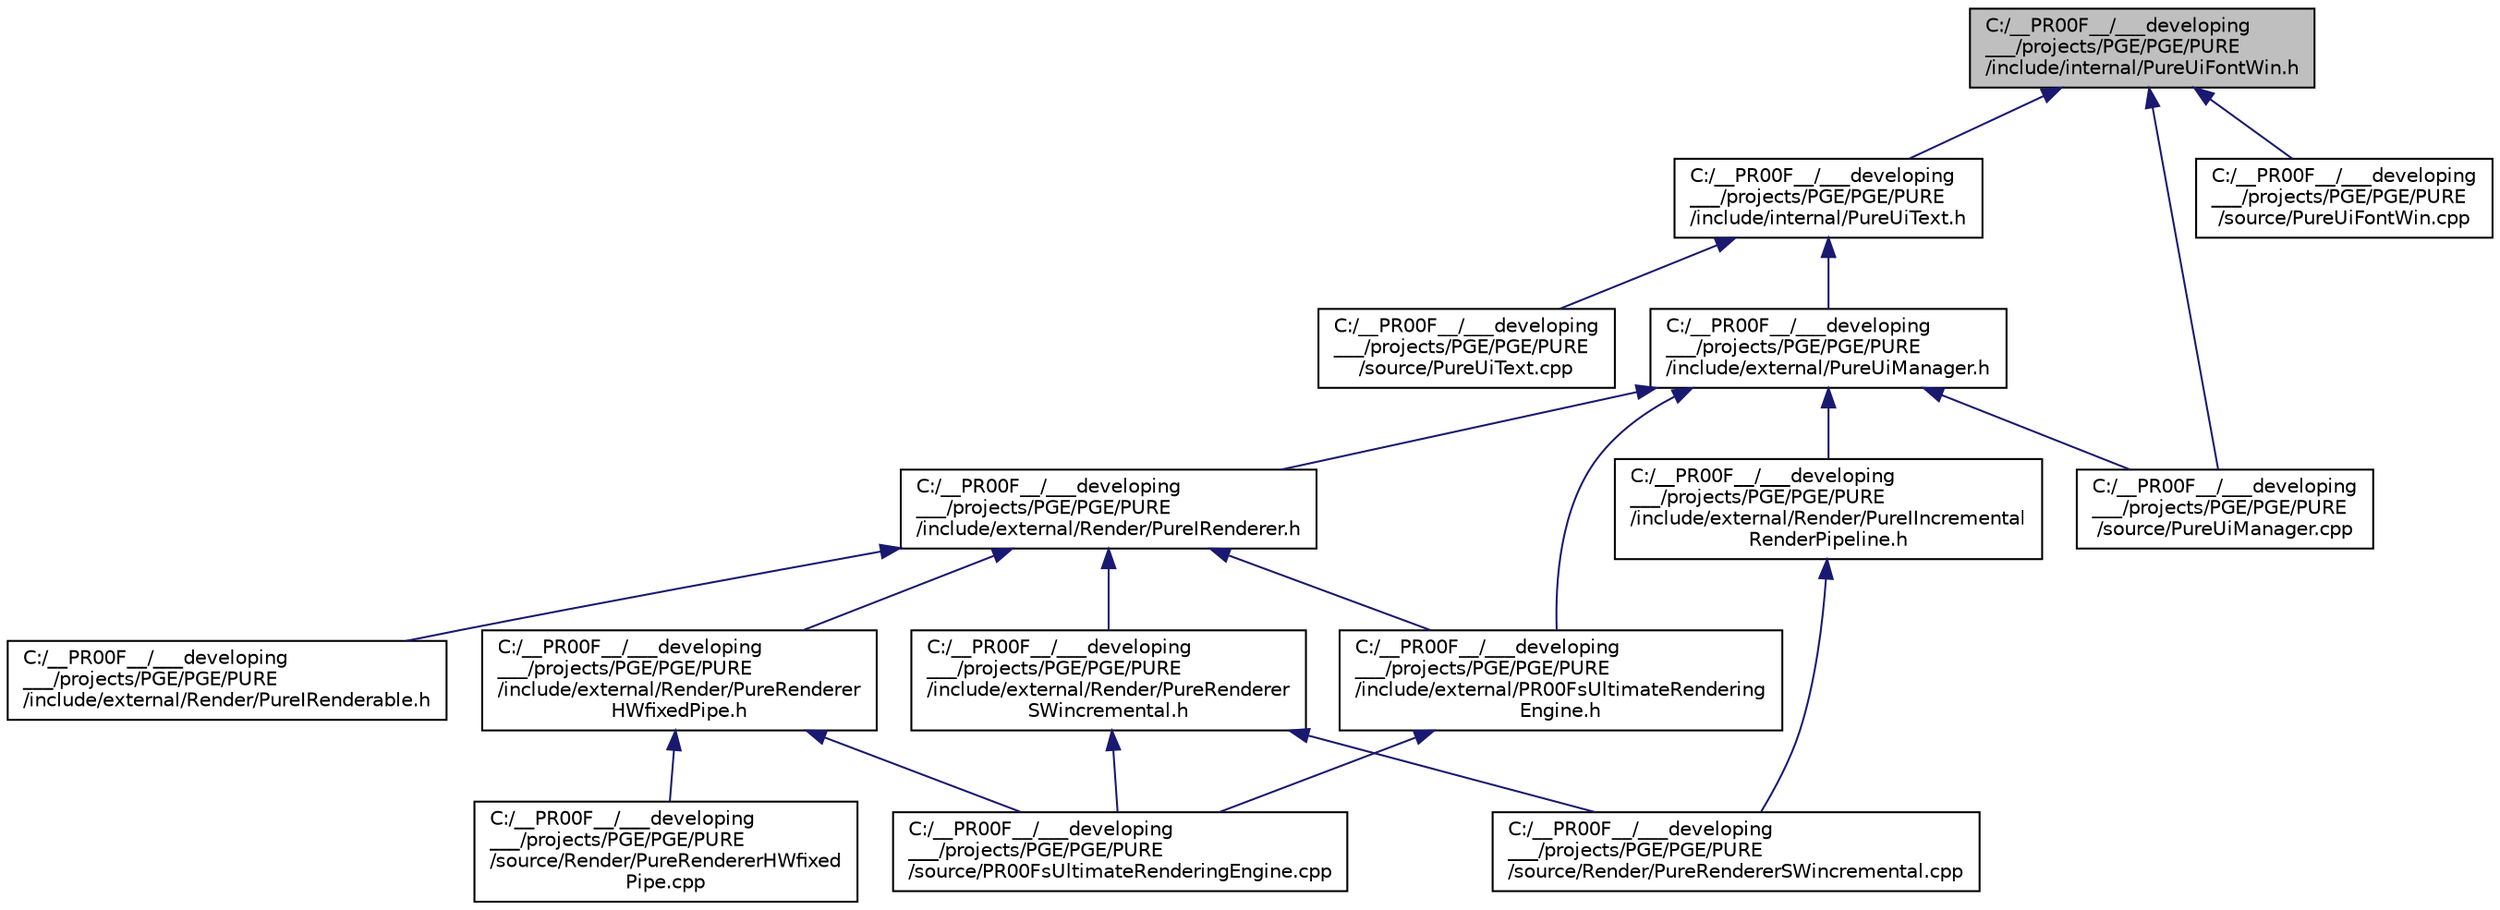 digraph "C:/__PR00F__/___developing___/projects/PGE/PGE/PURE/include/internal/PureUiFontWin.h"
{
 // LATEX_PDF_SIZE
  edge [fontname="Helvetica",fontsize="10",labelfontname="Helvetica",labelfontsize="10"];
  node [fontname="Helvetica",fontsize="10",shape=record];
  Node1 [label="C:/__PR00F__/___developing\l___/projects/PGE/PGE/PURE\l/include/internal/PureUiFontWin.h",height=0.2,width=0.4,color="black", fillcolor="grey75", style="filled", fontcolor="black",tooltip=" "];
  Node1 -> Node2 [dir="back",color="midnightblue",fontsize="10",style="solid",fontname="Helvetica"];
  Node2 [label="C:/__PR00F__/___developing\l___/projects/PGE/PGE/PURE\l/include/internal/PureUiText.h",height=0.2,width=0.4,color="black", fillcolor="white", style="filled",URL="$_pure_ui_text_8h.html",tooltip=" "];
  Node2 -> Node3 [dir="back",color="midnightblue",fontsize="10",style="solid",fontname="Helvetica"];
  Node3 [label="C:/__PR00F__/___developing\l___/projects/PGE/PGE/PURE\l/include/external/PureUiManager.h",height=0.2,width=0.4,color="black", fillcolor="white", style="filled",URL="$_pure_ui_manager_8h.html",tooltip=" "];
  Node3 -> Node4 [dir="back",color="midnightblue",fontsize="10",style="solid",fontname="Helvetica"];
  Node4 [label="C:/__PR00F__/___developing\l___/projects/PGE/PGE/PURE\l/include/external/PR00FsUltimateRendering\lEngine.h",height=0.2,width=0.4,color="black", fillcolor="white", style="filled",URL="$_p_r00_fs_ultimate_rendering_engine_8h.html",tooltip=" "];
  Node4 -> Node5 [dir="back",color="midnightblue",fontsize="10",style="solid",fontname="Helvetica"];
  Node5 [label="C:/__PR00F__/___developing\l___/projects/PGE/PGE/PURE\l/source/PR00FsUltimateRenderingEngine.cpp",height=0.2,width=0.4,color="black", fillcolor="white", style="filled",URL="$_p_r00_fs_ultimate_rendering_engine_8cpp.html",tooltip=" "];
  Node3 -> Node6 [dir="back",color="midnightblue",fontsize="10",style="solid",fontname="Helvetica"];
  Node6 [label="C:/__PR00F__/___developing\l___/projects/PGE/PGE/PURE\l/include/external/Render/PureIIncremental\lRenderPipeline.h",height=0.2,width=0.4,color="black", fillcolor="white", style="filled",URL="$_pure_i_incremental_render_pipeline_8h.html",tooltip=" "];
  Node6 -> Node7 [dir="back",color="midnightblue",fontsize="10",style="solid",fontname="Helvetica"];
  Node7 [label="C:/__PR00F__/___developing\l___/projects/PGE/PGE/PURE\l/source/Render/PureRendererSWincremental.cpp",height=0.2,width=0.4,color="black", fillcolor="white", style="filled",URL="$_pure_renderer_s_wincremental_8cpp.html",tooltip=" "];
  Node3 -> Node8 [dir="back",color="midnightblue",fontsize="10",style="solid",fontname="Helvetica"];
  Node8 [label="C:/__PR00F__/___developing\l___/projects/PGE/PGE/PURE\l/include/external/Render/PureIRenderer.h",height=0.2,width=0.4,color="black", fillcolor="white", style="filled",URL="$_pure_i_renderer_8h.html",tooltip=" "];
  Node8 -> Node4 [dir="back",color="midnightblue",fontsize="10",style="solid",fontname="Helvetica"];
  Node8 -> Node9 [dir="back",color="midnightblue",fontsize="10",style="solid",fontname="Helvetica"];
  Node9 [label="C:/__PR00F__/___developing\l___/projects/PGE/PGE/PURE\l/include/external/Render/PureIRenderable.h",height=0.2,width=0.4,color="black", fillcolor="white", style="filled",URL="$_pure_i_renderable_8h.html",tooltip=" "];
  Node8 -> Node10 [dir="back",color="midnightblue",fontsize="10",style="solid",fontname="Helvetica"];
  Node10 [label="C:/__PR00F__/___developing\l___/projects/PGE/PGE/PURE\l/include/external/Render/PureRenderer\lHWfixedPipe.h",height=0.2,width=0.4,color="black", fillcolor="white", style="filled",URL="$_pure_renderer_h_wfixed_pipe_8h.html",tooltip=" "];
  Node10 -> Node5 [dir="back",color="midnightblue",fontsize="10",style="solid",fontname="Helvetica"];
  Node10 -> Node11 [dir="back",color="midnightblue",fontsize="10",style="solid",fontname="Helvetica"];
  Node11 [label="C:/__PR00F__/___developing\l___/projects/PGE/PGE/PURE\l/source/Render/PureRendererHWfixed\lPipe.cpp",height=0.2,width=0.4,color="black", fillcolor="white", style="filled",URL="$_pure_renderer_h_wfixed_pipe_8cpp.html",tooltip=" "];
  Node8 -> Node12 [dir="back",color="midnightblue",fontsize="10",style="solid",fontname="Helvetica"];
  Node12 [label="C:/__PR00F__/___developing\l___/projects/PGE/PGE/PURE\l/include/external/Render/PureRenderer\lSWincremental.h",height=0.2,width=0.4,color="black", fillcolor="white", style="filled",URL="$_pure_renderer_s_wincremental_8h.html",tooltip=" "];
  Node12 -> Node5 [dir="back",color="midnightblue",fontsize="10",style="solid",fontname="Helvetica"];
  Node12 -> Node7 [dir="back",color="midnightblue",fontsize="10",style="solid",fontname="Helvetica"];
  Node3 -> Node13 [dir="back",color="midnightblue",fontsize="10",style="solid",fontname="Helvetica"];
  Node13 [label="C:/__PR00F__/___developing\l___/projects/PGE/PGE/PURE\l/source/PureUiManager.cpp",height=0.2,width=0.4,color="black", fillcolor="white", style="filled",URL="$_pure_ui_manager_8cpp.html",tooltip=" "];
  Node2 -> Node14 [dir="back",color="midnightblue",fontsize="10",style="solid",fontname="Helvetica"];
  Node14 [label="C:/__PR00F__/___developing\l___/projects/PGE/PGE/PURE\l/source/PureUiText.cpp",height=0.2,width=0.4,color="black", fillcolor="white", style="filled",URL="$_pure_ui_text_8cpp.html",tooltip=" "];
  Node1 -> Node15 [dir="back",color="midnightblue",fontsize="10",style="solid",fontname="Helvetica"];
  Node15 [label="C:/__PR00F__/___developing\l___/projects/PGE/PGE/PURE\l/source/PureUiFontWin.cpp",height=0.2,width=0.4,color="black", fillcolor="white", style="filled",URL="$_pure_ui_font_win_8cpp.html",tooltip=" "];
  Node1 -> Node13 [dir="back",color="midnightblue",fontsize="10",style="solid",fontname="Helvetica"];
}
